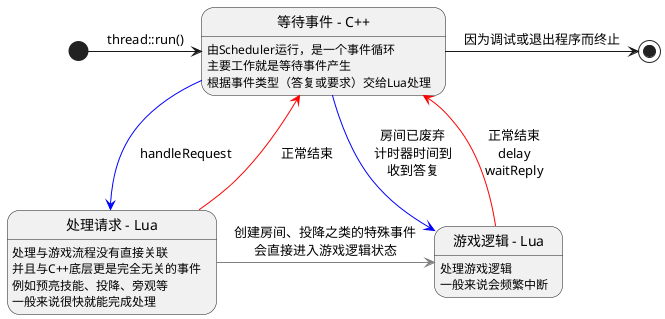 @startuml
hide empty description
state "等待事件 - C++" as Cpp
Cpp : 由Scheduler运行，是一个事件循环
Cpp : 主要工作就是等待事件产生
Cpp : 根据事件类型（答复或要求）交给Lua处理

state "处理请求 - Lua" as Req
Req : 处理与游戏流程没有直接关联
Req : 并且与C++底层更是完全无关的事件
Req : 例如预亮技能、投降、旁观等
Req : 一般来说很快就能完成处理
state "游戏逻辑 - Lua" as Game
Game : 处理游戏逻辑
Game : 一般来说会频繁中断

[*] -r-> Cpp : thread::run()
Cpp -[#blue]-> Req : handleRequest
Req -r[#gray]-> Game : 创建房间、投降之类的特殊事件\n会直接进入游戏逻辑状态
Cpp -[#blue]-> Game : 房间已废弃\n计时器时间到\n收到答复
Game -[#red]-> Cpp : 正常结束\ndelay\nwaitReply
Req -[#red]-> Cpp : 正常结束
Cpp -r-> [*] : 因为调试或退出程序而终止
@enduml

